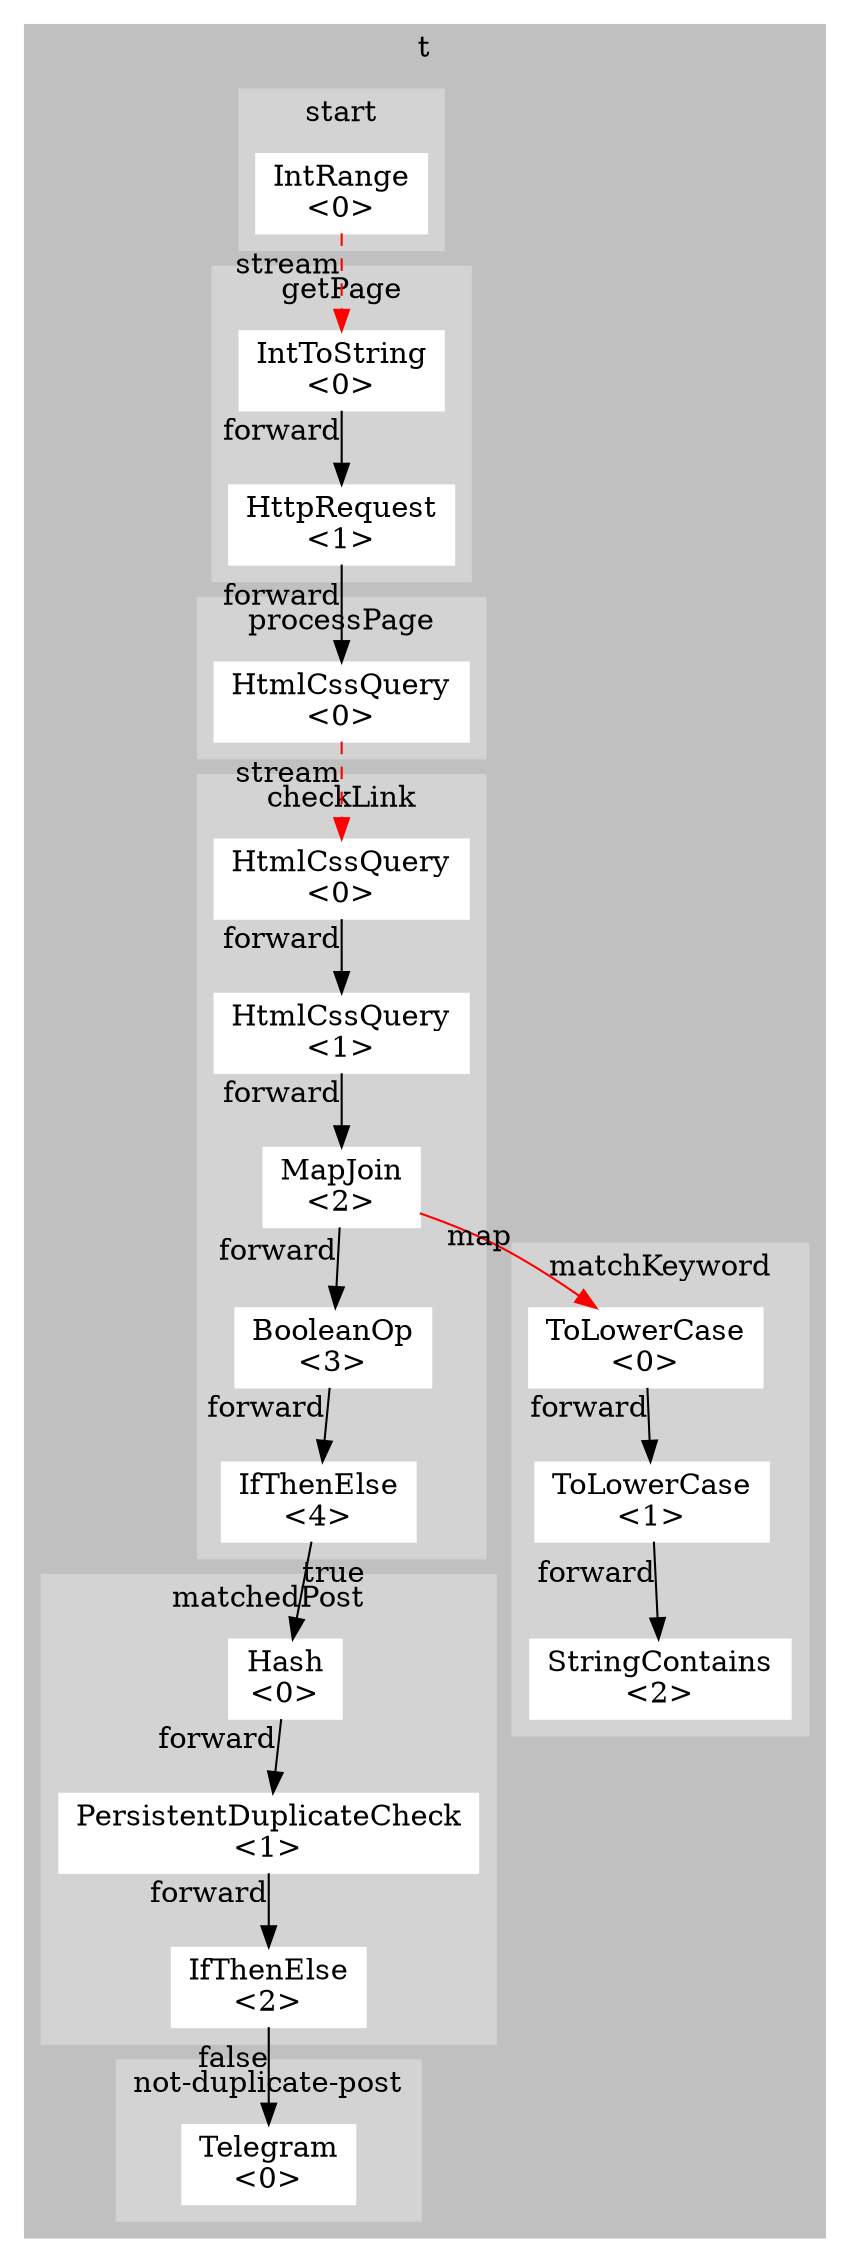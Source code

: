 digraph G {
	subgraph "cluster_t" {
		style=filled;
		color=grey;
		label = "t";

		subgraph "cluster_not-duplicate-post" {
			style=filled;
			color=lightgrey;
			node [style=filled,color=white];
			"t.not-duplicate-post.0" [shape=rectangle, label="Telegram\n<0>"]; 
			label = "not-duplicate-post";
		}
		subgraph "cluster_matchKeyword" {
			style=filled;
			color=lightgrey;
			node [style=filled,color=white];
			"t.matchKeyword.0" [shape=rectangle, label="ToLowerCase\n<0>"]; "t.matchKeyword.1" [shape=rectangle, label="ToLowerCase\n<1>"]; "t.matchKeyword.2" [shape=rectangle, label="StringContains\n<2>"]; 
			label = "matchKeyword";
		}
		subgraph "cluster_getPage" {
			style=filled;
			color=lightgrey;
			node [style=filled,color=white];
			"t.getPage.0" [shape=rectangle, label="IntToString\n<0>"]; "t.getPage.1" [shape=rectangle, label="HttpRequest\n<1>"]; 
			label = "getPage";
		}
		subgraph "cluster_matchedPost" {
			style=filled;
			color=lightgrey;
			node [style=filled,color=white];
			"t.matchedPost.0" [shape=rectangle, label="Hash\n<0>"]; "t.matchedPost.2" [shape=rectangle, label="IfThenElse\n<2>"]; "t.matchedPost.1" [shape=rectangle, label="PersistentDuplicateCheck\n<1>"]; 
			label = "matchedPost";
		}
		subgraph "cluster_start" {
			style=filled;
			color=lightgrey;
			node [style=filled,color=white];
			"t.start.0" [shape=rectangle, label="IntRange\n<0>"]; 
			label = "start";
		}
		subgraph "cluster_checkLink" {
			style=filled;
			color=lightgrey;
			node [style=filled,color=white];
			"t.checkLink.3" [shape=rectangle, label="BooleanOp\n<3>"]; "t.checkLink.4" [shape=rectangle, label="IfThenElse\n<4>"]; "t.checkLink.0" [shape=rectangle, label="HtmlCssQuery\n<0>"]; "t.checkLink.2" [shape=rectangle, label="MapJoin\n<2>"]; "t.checkLink.1" [shape=rectangle, label="HtmlCssQuery\n<1>"]; 
			label = "checkLink";
		}
		subgraph "cluster_processPage" {
			style=filled;
			color=lightgrey;
			node [style=filled,color=white];
			"t.processPage.0" [shape=rectangle, label="HtmlCssQuery\n<0>"]; 
			label = "processPage";
		}
	}
"t.checkLink.3" -> "t.checkLink.4" [ xlabel="forward",]
"t.matchKeyword.0" -> "t.matchKeyword.1" [ xlabel="forward",]
"t.matchKeyword.1" -> "t.matchKeyword.2" [ xlabel="forward",]
"t.getPage.0" -> "t.getPage.1" [ xlabel="forward",]
"t.getPage.1" -> "t.processPage.0" [ xlabel="forward",]
"t.checkLink.4" -> "t.matchedPost.0" [ xlabel="true",]
"t.matchedPost.0" -> "t.matchedPost.1" [ xlabel="forward",]
"t.matchedPost.1" -> "t.matchedPost.2" [ xlabel="forward",]
"t.start.0" -> "t.getPage.0" [ xlabel="stream",style=dashed,color=red]
"t.checkLink.0" -> "t.checkLink.1" [ xlabel="forward",]
"t.checkLink.2" -> "t.matchKeyword.0" [ xlabel="map",color=red]
"t.checkLink.2" -> "t.checkLink.3" [ xlabel="forward",]
"t.matchedPost.2" -> "t.not-duplicate-post.0" [ xlabel="false",]
"t.checkLink.1" -> "t.checkLink.2" [ xlabel="forward",]
"t.processPage.0" -> "t.checkLink.0" [ xlabel="stream",style=dashed,color=red]
}
